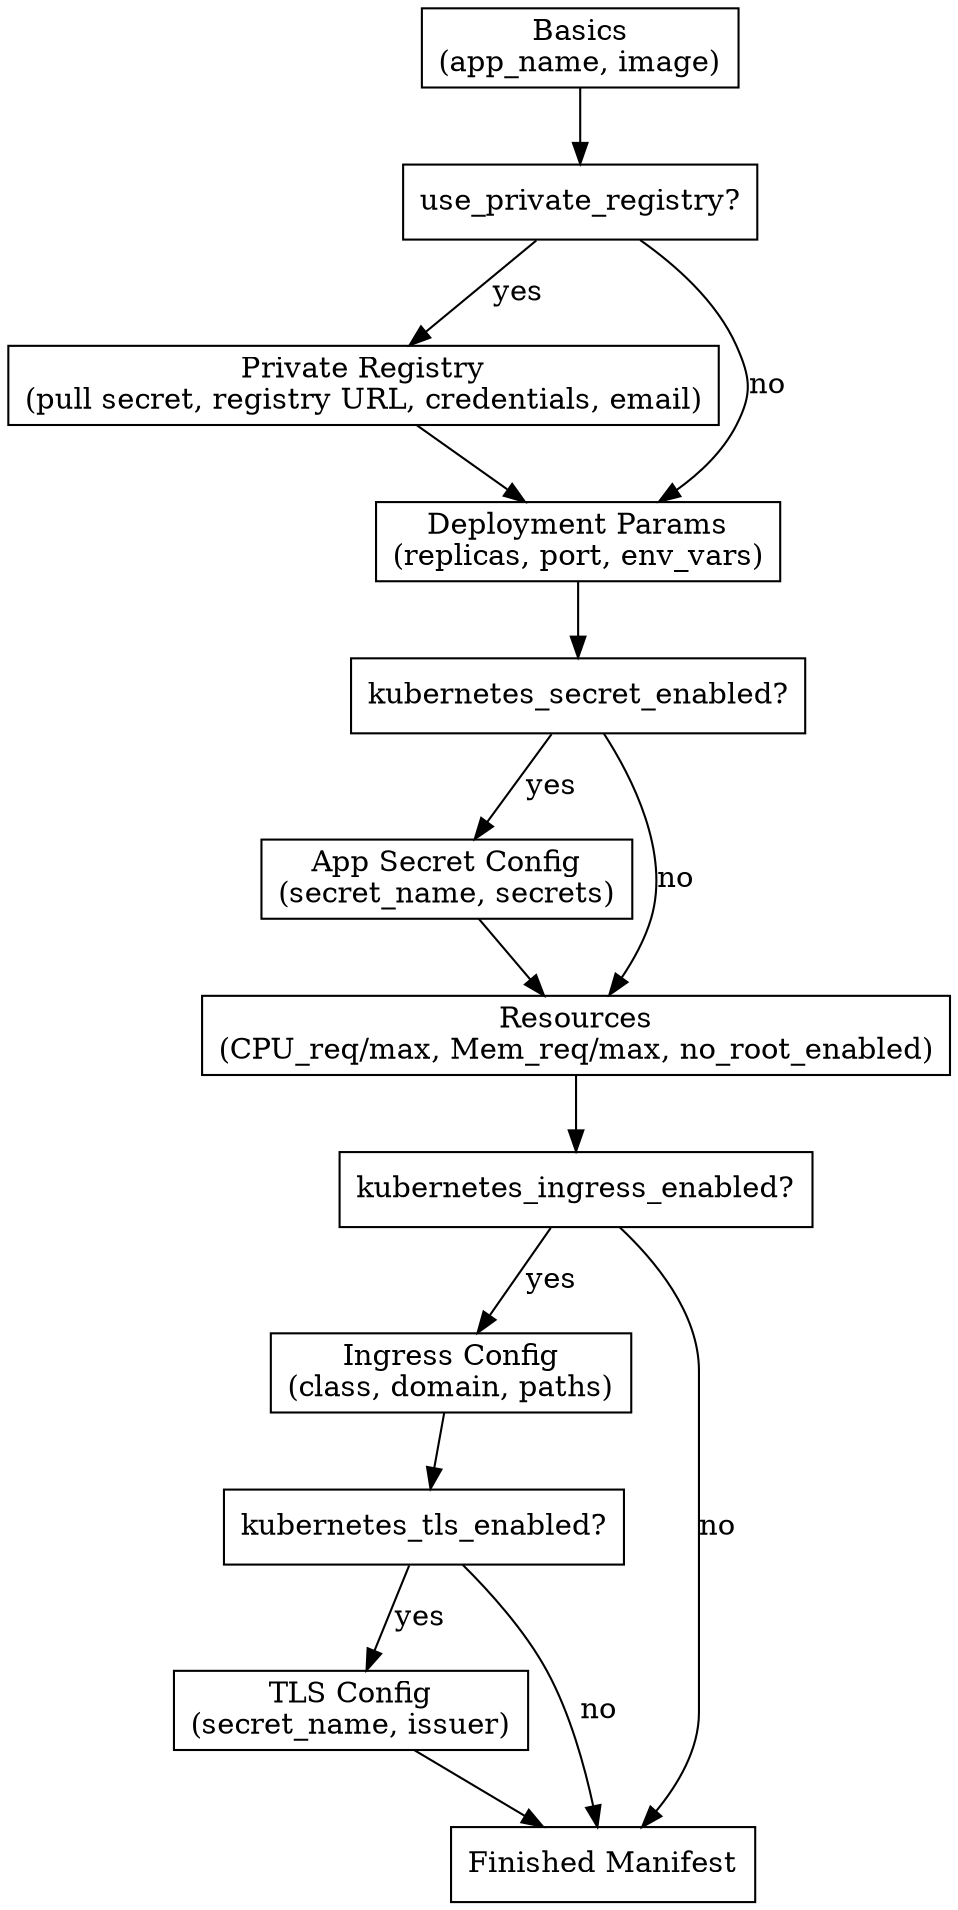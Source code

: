 digraph KubernetesForm {
    rankdir=TB;
    node [shape=box];

    Basics             [label="Basics\n(app_name, image)"];
    use_private_registry [label="use_private_registry?"];
    PrivateRegistry    [label="Private Registry\n(pull secret, registry URL, credentials, email)"];
    DeploymentParams   [label="Deployment Params\n(replicas, port, env_vars)"];
    SecretToggle       [label="kubernetes_secret_enabled?"];
    SecretConfig       [label="App Secret Config\n(secret_name, secrets)"];
    Resources          [label="Resources\n(CPU_req/max, Mem_req/max, no_root_enabled)"];
    IngressToggle      [label="kubernetes_ingress_enabled?"];
    IngressConfig      [label="Ingress Config\n(class, domain, paths)"];
    TLSToggle          [label="kubernetes_tls_enabled?"];
    TLSConfig          [label="TLS Config\n(secret_name, issuer)"];
    End                [label="Finished Manifest"];

    Basics -> use_private_registry;

    use_private_registry -> PrivateRegistry [label="yes"];
    use_private_registry -> DeploymentParams [label="no"];
    PrivateRegistry -> DeploymentParams;

    DeploymentParams -> SecretToggle;

    SecretToggle -> SecretConfig [label="yes"];
    SecretToggle -> Resources    [label="no"];
    SecretConfig -> Resources;

    Resources -> IngressToggle;

    IngressToggle -> IngressConfig [label="yes"];
    IngressToggle -> End           [label="no"];
    IngressConfig -> TLSToggle;

    TLSToggle -> TLSConfig [label="yes"];
    TLSToggle -> End       [label="no"];
    TLSConfig -> End;
}
